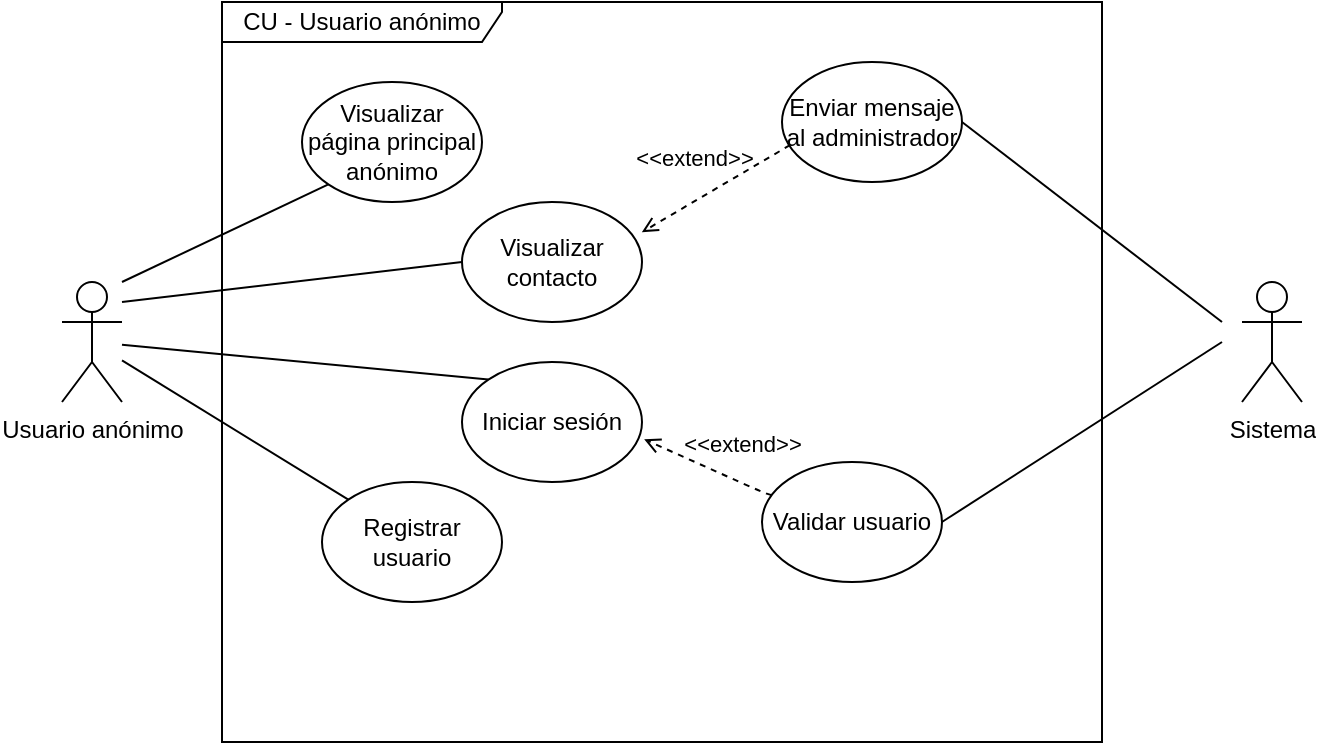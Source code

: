 <mxfile version="14.6.6" type="github">
  <diagram name="Page-1" id="e7e014a7-5840-1c2e-5031-d8a46d1fe8dd">
    <mxGraphModel dx="2314" dy="688" grid="1" gridSize="10" guides="1" tooltips="1" connect="1" arrows="1" fold="1" page="1" pageScale="1" pageWidth="1169" pageHeight="826" background="#ffffff" math="0" shadow="0">
      <root>
        <mxCell id="0" />
        <mxCell id="1" parent="0" />
        <mxCell id="lGtRhhO8DRNe9d_t-MUR-42" value="CU - Usuario anónimo" style="shape=umlFrame;whiteSpace=wrap;html=1;width=140;height=20;swimlaneFillColor=none;" parent="1" vertex="1">
          <mxGeometry x="-1040" y="10" width="440" height="370" as="geometry" />
        </mxCell>
        <mxCell id="lGtRhhO8DRNe9d_t-MUR-41" value="Usuario anónimo" style="shape=umlActor;verticalLabelPosition=bottom;verticalAlign=top;html=1;" parent="1" vertex="1">
          <mxGeometry x="-1120" y="150" width="30" height="60" as="geometry" />
        </mxCell>
        <mxCell id="lGtRhhO8DRNe9d_t-MUR-45" value="Visualizar página principal anónimo" style="ellipse;whiteSpace=wrap;html=1;strokeColor=#000000;fillColor=#ffffff;gradientColor=none;" parent="1" vertex="1">
          <mxGeometry x="-1000" y="50" width="90" height="60" as="geometry" />
        </mxCell>
        <mxCell id="lGtRhhO8DRNe9d_t-MUR-46" value="Visualizar contacto" style="ellipse;whiteSpace=wrap;html=1;strokeColor=#000000;fillColor=#ffffff;gradientColor=none;" parent="1" vertex="1">
          <mxGeometry x="-920" y="110" width="90" height="60" as="geometry" />
        </mxCell>
        <mxCell id="lGtRhhO8DRNe9d_t-MUR-47" value="Enviar mensaje al administrador" style="ellipse;whiteSpace=wrap;html=1;strokeColor=#000000;fillColor=#ffffff;gradientColor=none;" parent="1" vertex="1">
          <mxGeometry x="-760" y="40" width="90" height="60" as="geometry" />
        </mxCell>
        <mxCell id="lGtRhhO8DRNe9d_t-MUR-48" value="Iniciar sesión" style="ellipse;whiteSpace=wrap;html=1;strokeColor=#000000;fillColor=#ffffff;gradientColor=none;" parent="1" vertex="1">
          <mxGeometry x="-920" y="190" width="90" height="60" as="geometry" />
        </mxCell>
        <mxCell id="lGtRhhO8DRNe9d_t-MUR-49" value="Registrar usuario" style="ellipse;whiteSpace=wrap;html=1;strokeColor=#000000;fillColor=#ffffff;gradientColor=none;" parent="1" vertex="1">
          <mxGeometry x="-990" y="250" width="90" height="60" as="geometry" />
        </mxCell>
        <mxCell id="lGtRhhO8DRNe9d_t-MUR-50" value="" style="endArrow=none;html=1;entryX=0;entryY=1;entryDx=0;entryDy=0;" parent="1" target="lGtRhhO8DRNe9d_t-MUR-45" edge="1">
          <mxGeometry width="50" height="50" relative="1" as="geometry">
            <mxPoint x="-1090" y="150" as="sourcePoint" />
            <mxPoint x="-990" y="160" as="targetPoint" />
          </mxGeometry>
        </mxCell>
        <mxCell id="lGtRhhO8DRNe9d_t-MUR-51" value="" style="endArrow=none;html=1;entryX=0;entryY=0.5;entryDx=0;entryDy=0;" parent="1" target="lGtRhhO8DRNe9d_t-MUR-46" edge="1">
          <mxGeometry width="50" height="50" relative="1" as="geometry">
            <mxPoint x="-1090" y="160" as="sourcePoint" />
            <mxPoint x="-977.03" y="111.072" as="targetPoint" />
          </mxGeometry>
        </mxCell>
        <mxCell id="lGtRhhO8DRNe9d_t-MUR-53" value="" style="endArrow=none;html=1;entryX=0;entryY=0;entryDx=0;entryDy=0;" parent="1" source="lGtRhhO8DRNe9d_t-MUR-41" target="lGtRhhO8DRNe9d_t-MUR-48" edge="1">
          <mxGeometry width="50" height="50" relative="1" as="geometry">
            <mxPoint x="-1080" y="180" as="sourcePoint" />
            <mxPoint x="-860" y="210" as="targetPoint" />
          </mxGeometry>
        </mxCell>
        <mxCell id="lGtRhhO8DRNe9d_t-MUR-54" value="" style="endArrow=none;html=1;entryX=0;entryY=0;entryDx=0;entryDy=0;" parent="1" source="lGtRhhO8DRNe9d_t-MUR-41" target="lGtRhhO8DRNe9d_t-MUR-49" edge="1">
          <mxGeometry width="50" height="50" relative="1" as="geometry">
            <mxPoint x="-1080" y="180" as="sourcePoint" />
            <mxPoint x="-897.03" y="248.928" as="targetPoint" />
          </mxGeometry>
        </mxCell>
        <mxCell id="lGtRhhO8DRNe9d_t-MUR-55" value="Validar usuario" style="ellipse;whiteSpace=wrap;html=1;strokeColor=#000000;fillColor=#ffffff;gradientColor=none;" parent="1" vertex="1">
          <mxGeometry x="-770" y="240" width="90" height="60" as="geometry" />
        </mxCell>
        <mxCell id="lGtRhhO8DRNe9d_t-MUR-56" value="&amp;lt;&amp;lt;extend&amp;gt;&amp;gt;" style="html=1;verticalAlign=bottom;labelBackgroundColor=none;endArrow=open;endFill=0;dashed=1;entryX=1.012;entryY=0.644;entryDx=0;entryDy=0;entryPerimeter=0;" parent="1" source="lGtRhhO8DRNe9d_t-MUR-55" target="lGtRhhO8DRNe9d_t-MUR-48" edge="1">
          <mxGeometry x="-0.421" y="-10" width="160" relative="1" as="geometry">
            <mxPoint x="-850" y="360" as="sourcePoint" />
            <mxPoint x="-690" y="360" as="targetPoint" />
            <Array as="points">
              <mxPoint x="-770" y="255" />
            </Array>
            <mxPoint as="offset" />
          </mxGeometry>
        </mxCell>
        <mxCell id="lGtRhhO8DRNe9d_t-MUR-58" value="&amp;lt;&amp;lt;extend&amp;gt;&amp;gt;" style="html=1;verticalAlign=bottom;labelBackgroundColor=none;endArrow=open;endFill=0;dashed=1;entryX=0.999;entryY=0.252;entryDx=0;entryDy=0;entryPerimeter=0;exitX=0.044;exitY=0.693;exitDx=0;exitDy=0;exitPerimeter=0;" parent="1" source="lGtRhhO8DRNe9d_t-MUR-47" target="lGtRhhO8DRNe9d_t-MUR-46" edge="1">
          <mxGeometry x="0.154" y="-11" width="160" relative="1" as="geometry">
            <mxPoint x="-776.748" y="158.517" as="sourcePoint" />
            <mxPoint x="-840" y="130" as="targetPoint" />
            <Array as="points" />
            <mxPoint as="offset" />
          </mxGeometry>
        </mxCell>
        <mxCell id="lGtRhhO8DRNe9d_t-MUR-59" value="Sistema" style="shape=umlActor;verticalLabelPosition=bottom;verticalAlign=top;html=1;" parent="1" vertex="1">
          <mxGeometry x="-530" y="150" width="30" height="60" as="geometry" />
        </mxCell>
        <mxCell id="lGtRhhO8DRNe9d_t-MUR-60" value="" style="endArrow=none;html=1;exitX=1;exitY=0.5;exitDx=0;exitDy=0;" parent="1" source="lGtRhhO8DRNe9d_t-MUR-47" edge="1">
          <mxGeometry width="50" height="50" relative="1" as="geometry">
            <mxPoint x="-650" y="150" as="sourcePoint" />
            <mxPoint x="-540" y="170" as="targetPoint" />
          </mxGeometry>
        </mxCell>
        <mxCell id="lGtRhhO8DRNe9d_t-MUR-61" value="" style="endArrow=none;html=1;exitX=1;exitY=0.5;exitDx=0;exitDy=0;" parent="1" source="lGtRhhO8DRNe9d_t-MUR-55" edge="1">
          <mxGeometry width="50" height="50" relative="1" as="geometry">
            <mxPoint x="-660" y="80" as="sourcePoint" />
            <mxPoint x="-540" y="180" as="targetPoint" />
          </mxGeometry>
        </mxCell>
      </root>
    </mxGraphModel>
  </diagram>
</mxfile>
